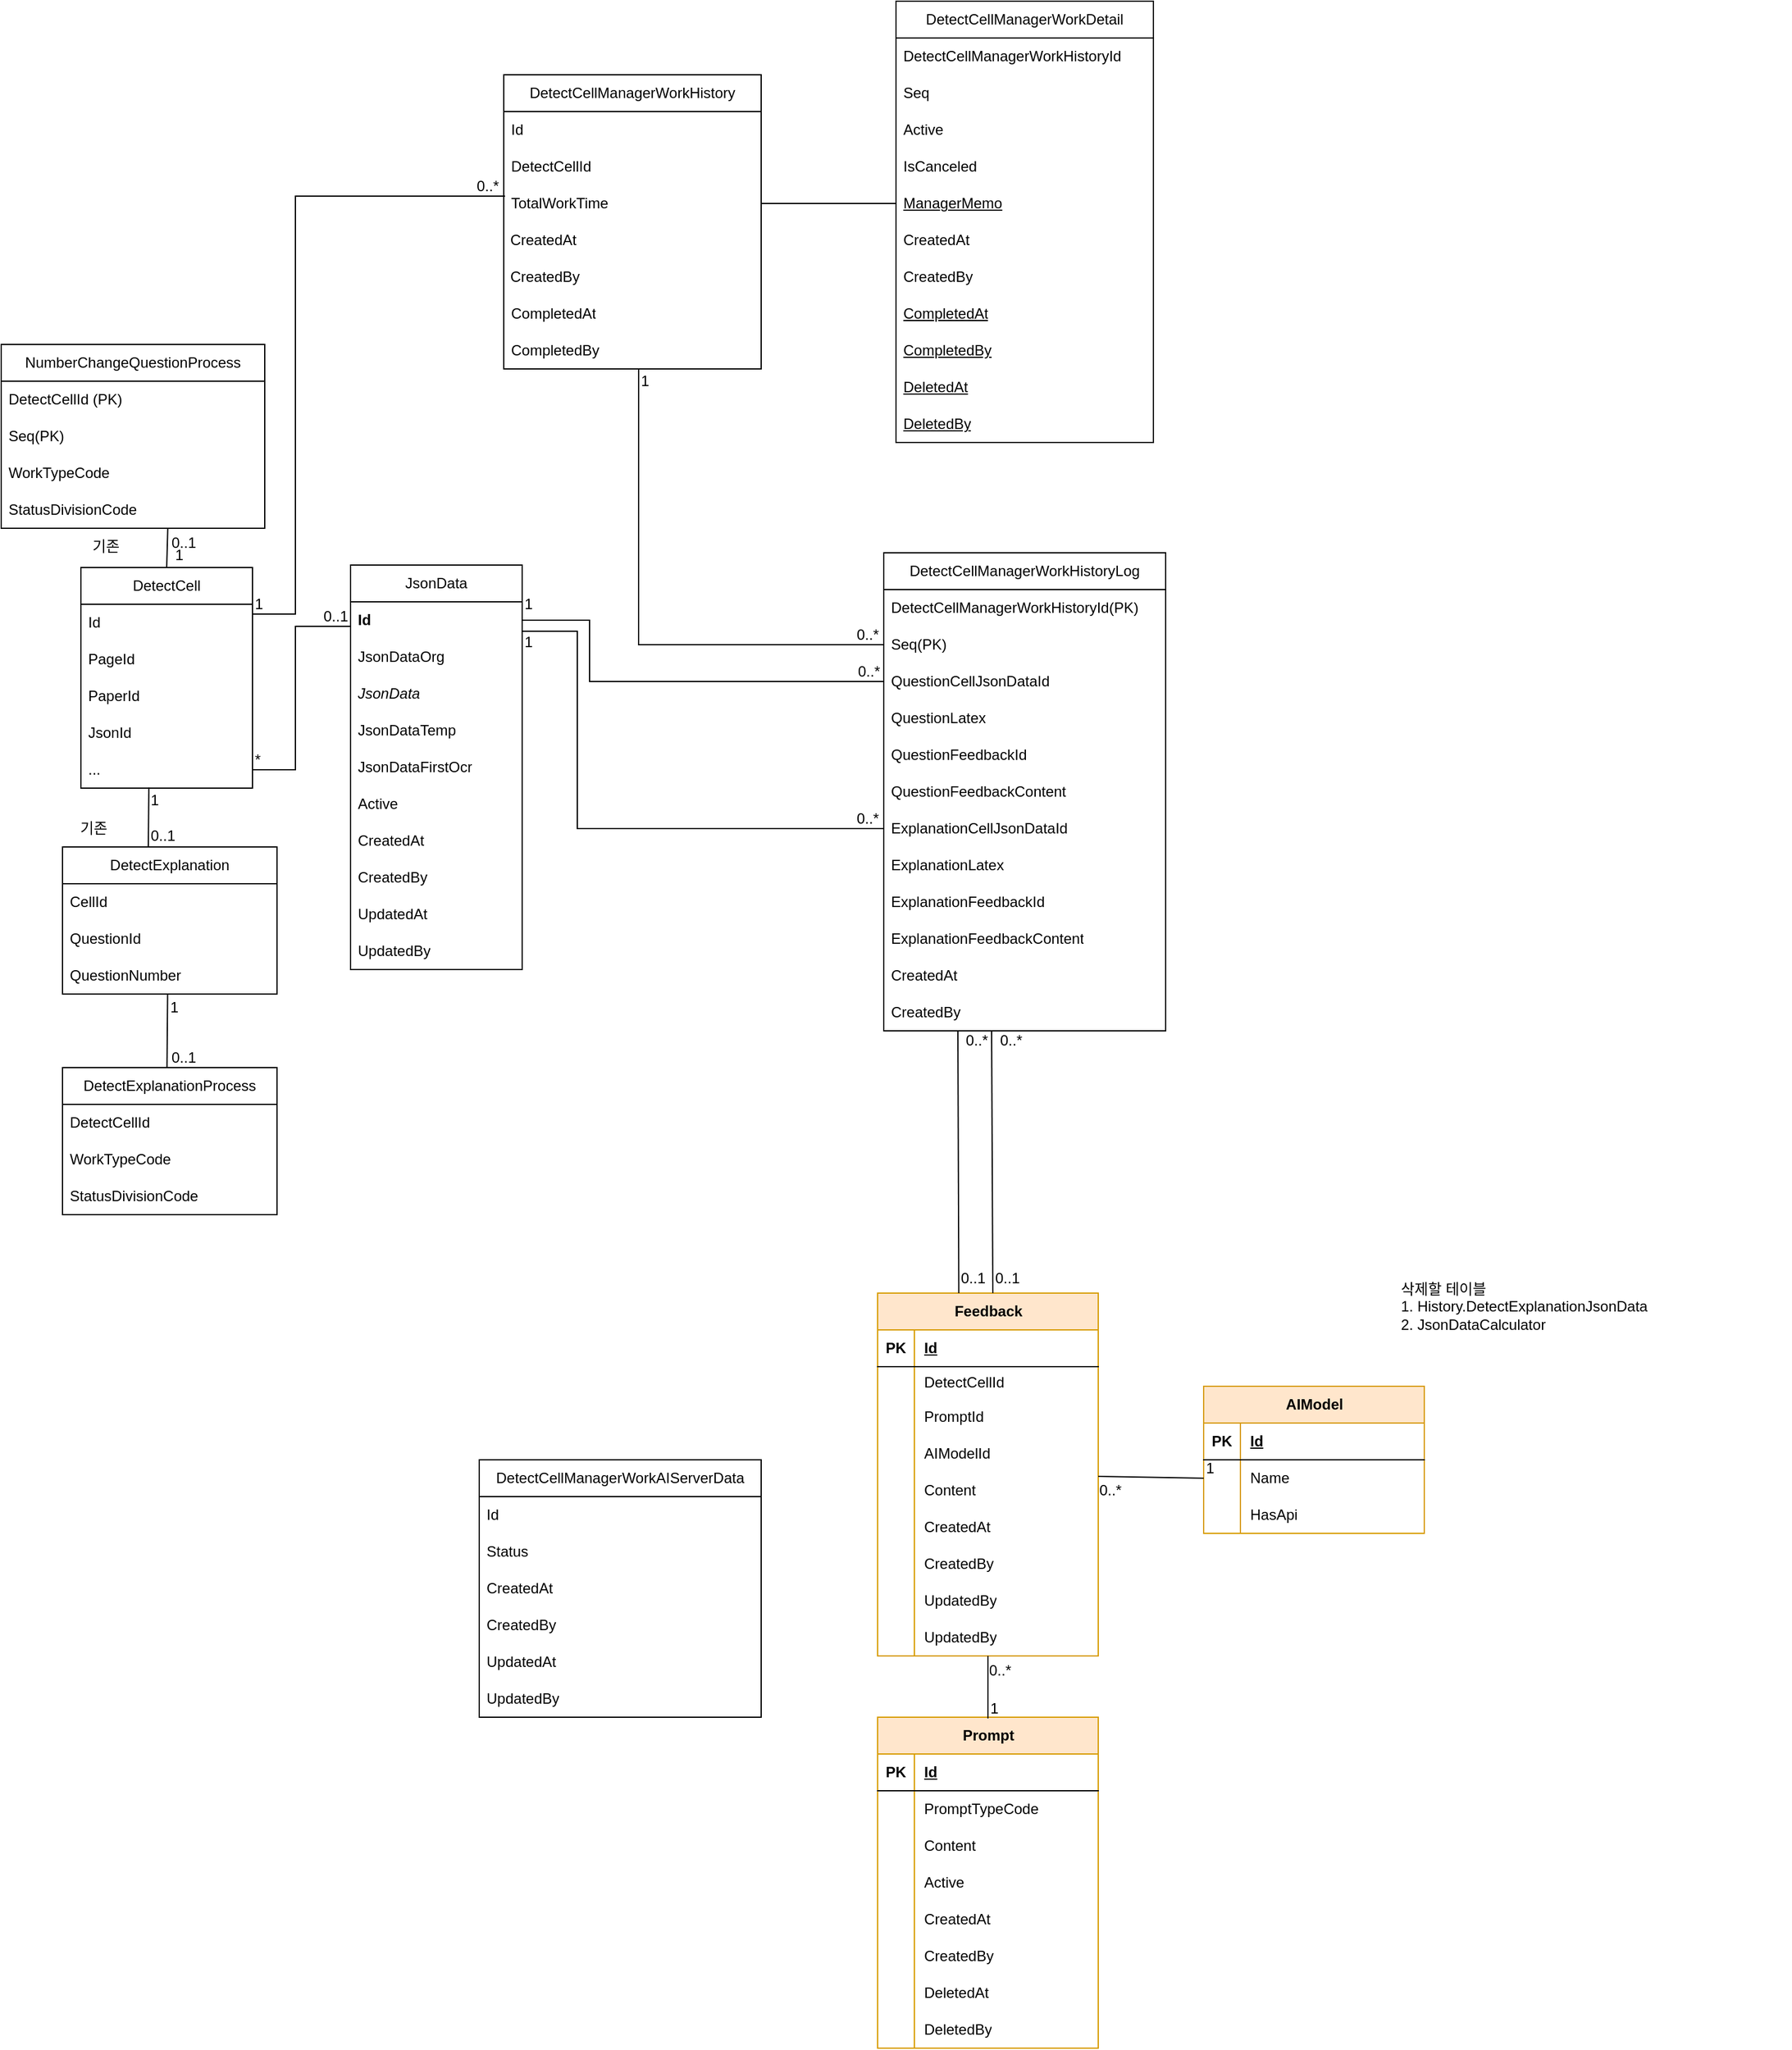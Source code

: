 <mxfile version="26.0.16">
  <diagram id="C5RBs43oDa-KdzZeNtuy" name="Page-1">
    <mxGraphModel dx="1674" dy="738" grid="1" gridSize="10" guides="1" tooltips="1" connect="1" arrows="1" fold="1" page="1" pageScale="1" pageWidth="827" pageHeight="1169" math="0" shadow="0">
      <root>
        <mxCell id="WIyWlLk6GJQsqaUBKTNV-0" />
        <mxCell id="WIyWlLk6GJQsqaUBKTNV-1" parent="WIyWlLk6GJQsqaUBKTNV-0" />
        <mxCell id="RVwB3K6hN_vWvZm14Bsj-75" value="JsonData" style="swimlane;fontStyle=0;childLayout=stackLayout;horizontal=1;startSize=30;horizontalStack=0;resizeParent=1;resizeParentMax=0;resizeLast=0;collapsible=1;marginBottom=0;whiteSpace=wrap;html=1;" parent="WIyWlLk6GJQsqaUBKTNV-1" vertex="1">
          <mxGeometry x="365" y="890" width="140" height="330" as="geometry" />
        </mxCell>
        <mxCell id="RVwB3K6hN_vWvZm14Bsj-76" value="&lt;b&gt;Id&lt;/b&gt;" style="text;strokeColor=none;fillColor=none;align=left;verticalAlign=middle;spacingLeft=4;spacingRight=4;overflow=hidden;points=[[0,0.5],[1,0.5]];portConstraint=eastwest;rotatable=0;whiteSpace=wrap;html=1;" parent="RVwB3K6hN_vWvZm14Bsj-75" vertex="1">
          <mxGeometry y="30" width="140" height="30" as="geometry" />
        </mxCell>
        <mxCell id="RVwB3K6hN_vWvZm14Bsj-77" value="JsonDataOrg" style="text;strokeColor=none;fillColor=none;align=left;verticalAlign=middle;spacingLeft=4;spacingRight=4;overflow=hidden;points=[[0,0.5],[1,0.5]];portConstraint=eastwest;rotatable=0;whiteSpace=wrap;html=1;" parent="RVwB3K6hN_vWvZm14Bsj-75" vertex="1">
          <mxGeometry y="60" width="140" height="30" as="geometry" />
        </mxCell>
        <mxCell id="RVwB3K6hN_vWvZm14Bsj-78" value="&lt;i style=&quot;&quot;&gt;JsonData&lt;/i&gt;" style="text;strokeColor=none;fillColor=none;align=left;verticalAlign=middle;spacingLeft=4;spacingRight=4;overflow=hidden;points=[[0,0.5],[1,0.5]];portConstraint=eastwest;rotatable=0;whiteSpace=wrap;html=1;" parent="RVwB3K6hN_vWvZm14Bsj-75" vertex="1">
          <mxGeometry y="90" width="140" height="30" as="geometry" />
        </mxCell>
        <mxCell id="RVwB3K6hN_vWvZm14Bsj-86" value="JsonDataTemp" style="text;strokeColor=none;fillColor=none;align=left;verticalAlign=middle;spacingLeft=4;spacingRight=4;overflow=hidden;points=[[0,0.5],[1,0.5]];portConstraint=eastwest;rotatable=0;whiteSpace=wrap;html=1;" parent="RVwB3K6hN_vWvZm14Bsj-75" vertex="1">
          <mxGeometry y="120" width="140" height="30" as="geometry" />
        </mxCell>
        <mxCell id="RVwB3K6hN_vWvZm14Bsj-87" value="JsonDataFirstOcr" style="text;strokeColor=none;fillColor=none;align=left;verticalAlign=middle;spacingLeft=4;spacingRight=4;overflow=hidden;points=[[0,0.5],[1,0.5]];portConstraint=eastwest;rotatable=0;whiteSpace=wrap;html=1;" parent="RVwB3K6hN_vWvZm14Bsj-75" vertex="1">
          <mxGeometry y="150" width="140" height="30" as="geometry" />
        </mxCell>
        <mxCell id="S1yQZVmZXHkKQtSASBkO-23" value="Active" style="text;strokeColor=none;fillColor=none;align=left;verticalAlign=middle;spacingLeft=4;spacingRight=4;overflow=hidden;points=[[0,0.5],[1,0.5]];portConstraint=eastwest;rotatable=0;whiteSpace=wrap;html=1;" parent="RVwB3K6hN_vWvZm14Bsj-75" vertex="1">
          <mxGeometry y="180" width="140" height="30" as="geometry" />
        </mxCell>
        <mxCell id="RVwB3K6hN_vWvZm14Bsj-106" value="CreatedAt" style="text;strokeColor=none;fillColor=none;align=left;verticalAlign=middle;spacingLeft=4;spacingRight=4;overflow=hidden;points=[[0,0.5],[1,0.5]];portConstraint=eastwest;rotatable=0;whiteSpace=wrap;html=1;" parent="RVwB3K6hN_vWvZm14Bsj-75" vertex="1">
          <mxGeometry y="210" width="140" height="30" as="geometry" />
        </mxCell>
        <mxCell id="RVwB3K6hN_vWvZm14Bsj-107" value="CreatedBy" style="text;strokeColor=none;fillColor=none;align=left;verticalAlign=middle;spacingLeft=4;spacingRight=4;overflow=hidden;points=[[0,0.5],[1,0.5]];portConstraint=eastwest;rotatable=0;whiteSpace=wrap;html=1;" parent="RVwB3K6hN_vWvZm14Bsj-75" vertex="1">
          <mxGeometry y="240" width="140" height="30" as="geometry" />
        </mxCell>
        <mxCell id="RVwB3K6hN_vWvZm14Bsj-108" value="UpdatedAt" style="text;strokeColor=none;fillColor=none;align=left;verticalAlign=middle;spacingLeft=4;spacingRight=4;overflow=hidden;points=[[0,0.5],[1,0.5]];portConstraint=eastwest;rotatable=0;whiteSpace=wrap;html=1;" parent="RVwB3K6hN_vWvZm14Bsj-75" vertex="1">
          <mxGeometry y="270" width="140" height="30" as="geometry" />
        </mxCell>
        <mxCell id="RVwB3K6hN_vWvZm14Bsj-109" value="UpdatedBy" style="text;strokeColor=none;fillColor=none;align=left;verticalAlign=middle;spacingLeft=4;spacingRight=4;overflow=hidden;points=[[0,0.5],[1,0.5]];portConstraint=eastwest;rotatable=0;whiteSpace=wrap;html=1;" parent="RVwB3K6hN_vWvZm14Bsj-75" vertex="1">
          <mxGeometry y="300" width="140" height="30" as="geometry" />
        </mxCell>
        <mxCell id="RVwB3K6hN_vWvZm14Bsj-80" value="DetectCell" style="swimlane;fontStyle=0;childLayout=stackLayout;horizontal=1;startSize=30;horizontalStack=0;resizeParent=1;resizeParentMax=0;resizeLast=0;collapsible=1;marginBottom=0;whiteSpace=wrap;html=1;" parent="WIyWlLk6GJQsqaUBKTNV-1" vertex="1">
          <mxGeometry x="145" y="892" width="140" height="180" as="geometry" />
        </mxCell>
        <mxCell id="RVwB3K6hN_vWvZm14Bsj-81" value="Id" style="text;strokeColor=none;fillColor=none;align=left;verticalAlign=middle;spacingLeft=4;spacingRight=4;overflow=hidden;points=[[0,0.5],[1,0.5]];portConstraint=eastwest;rotatable=0;whiteSpace=wrap;html=1;" parent="RVwB3K6hN_vWvZm14Bsj-80" vertex="1">
          <mxGeometry y="30" width="140" height="30" as="geometry" />
        </mxCell>
        <mxCell id="RVwB3K6hN_vWvZm14Bsj-82" value="PageId" style="text;strokeColor=none;fillColor=none;align=left;verticalAlign=middle;spacingLeft=4;spacingRight=4;overflow=hidden;points=[[0,0.5],[1,0.5]];portConstraint=eastwest;rotatable=0;whiteSpace=wrap;html=1;" parent="RVwB3K6hN_vWvZm14Bsj-80" vertex="1">
          <mxGeometry y="60" width="140" height="30" as="geometry" />
        </mxCell>
        <mxCell id="RVwB3K6hN_vWvZm14Bsj-83" value="PaperId" style="text;strokeColor=none;fillColor=none;align=left;verticalAlign=middle;spacingLeft=4;spacingRight=4;overflow=hidden;points=[[0,0.5],[1,0.5]];portConstraint=eastwest;rotatable=0;whiteSpace=wrap;html=1;" parent="RVwB3K6hN_vWvZm14Bsj-80" vertex="1">
          <mxGeometry y="90" width="140" height="30" as="geometry" />
        </mxCell>
        <mxCell id="RVwB3K6hN_vWvZm14Bsj-124" value="JsonId" style="text;strokeColor=none;fillColor=none;align=left;verticalAlign=middle;spacingLeft=4;spacingRight=4;overflow=hidden;points=[[0,0.5],[1,0.5]];portConstraint=eastwest;rotatable=0;whiteSpace=wrap;html=1;" parent="RVwB3K6hN_vWvZm14Bsj-80" vertex="1">
          <mxGeometry y="120" width="140" height="30" as="geometry" />
        </mxCell>
        <mxCell id="RVwB3K6hN_vWvZm14Bsj-84" value="..." style="text;strokeColor=none;fillColor=none;align=left;verticalAlign=middle;spacingLeft=4;spacingRight=4;overflow=hidden;points=[[0,0.5],[1,0.5]];portConstraint=eastwest;rotatable=0;whiteSpace=wrap;html=1;" parent="RVwB3K6hN_vWvZm14Bsj-80" vertex="1">
          <mxGeometry y="150" width="140" height="30" as="geometry" />
        </mxCell>
        <mxCell id="RVwB3K6hN_vWvZm14Bsj-93" value="DetectCellManagerWorkHistoryLog" style="swimlane;fontStyle=0;childLayout=stackLayout;horizontal=1;startSize=30;horizontalStack=0;resizeParent=1;resizeParentMax=0;resizeLast=0;collapsible=1;marginBottom=0;whiteSpace=wrap;html=1;" parent="WIyWlLk6GJQsqaUBKTNV-1" vertex="1">
          <mxGeometry x="800" y="880" width="230" height="390" as="geometry" />
        </mxCell>
        <mxCell id="RVwB3K6hN_vWvZm14Bsj-94" value="&lt;span style=&quot;text-align: center;&quot;&gt;DetectCellManagerWorkHistoryId(PK)&lt;/span&gt;" style="text;strokeColor=none;fillColor=none;align=left;verticalAlign=middle;spacingLeft=4;spacingRight=4;overflow=hidden;points=[[0,0.5],[1,0.5]];portConstraint=eastwest;rotatable=0;whiteSpace=wrap;html=1;" parent="RVwB3K6hN_vWvZm14Bsj-93" vertex="1">
          <mxGeometry y="30" width="230" height="30" as="geometry" />
        </mxCell>
        <mxCell id="RVwB3K6hN_vWvZm14Bsj-95" value="Seq&lt;span style=&quot;text-align: center;&quot;&gt;(PK)&lt;/span&gt;" style="text;strokeColor=none;fillColor=none;align=left;verticalAlign=middle;spacingLeft=4;spacingRight=4;overflow=hidden;points=[[0,0.5],[1,0.5]];portConstraint=eastwest;rotatable=0;whiteSpace=wrap;html=1;" parent="RVwB3K6hN_vWvZm14Bsj-93" vertex="1">
          <mxGeometry y="60" width="230" height="30" as="geometry" />
        </mxCell>
        <mxCell id="RVwB3K6hN_vWvZm14Bsj-96" value="QuestionCellJsonDataId" style="text;strokeColor=none;fillColor=none;align=left;verticalAlign=middle;spacingLeft=4;spacingRight=4;overflow=hidden;points=[[0,0.5],[1,0.5]];portConstraint=eastwest;rotatable=0;whiteSpace=wrap;html=1;" parent="RVwB3K6hN_vWvZm14Bsj-93" vertex="1">
          <mxGeometry y="90" width="230" height="30" as="geometry" />
        </mxCell>
        <mxCell id="RVwB3K6hN_vWvZm14Bsj-98" value="QuestionLatex" style="text;strokeColor=none;fillColor=none;align=left;verticalAlign=middle;spacingLeft=4;spacingRight=4;overflow=hidden;points=[[0,0.5],[1,0.5]];portConstraint=eastwest;rotatable=0;whiteSpace=wrap;html=1;" parent="RVwB3K6hN_vWvZm14Bsj-93" vertex="1">
          <mxGeometry y="120" width="230" height="30" as="geometry" />
        </mxCell>
        <mxCell id="RVwB3K6hN_vWvZm14Bsj-99" value="QuestionFeedbackId" style="text;strokeColor=none;fillColor=none;align=left;verticalAlign=middle;spacingLeft=4;spacingRight=4;overflow=hidden;points=[[0,0.5],[1,0.5]];portConstraint=eastwest;rotatable=0;whiteSpace=wrap;html=1;" parent="RVwB3K6hN_vWvZm14Bsj-93" vertex="1">
          <mxGeometry y="150" width="230" height="30" as="geometry" />
        </mxCell>
        <mxCell id="RVwB3K6hN_vWvZm14Bsj-123" value="QuestionFeedbackContent" style="text;strokeColor=none;fillColor=none;align=left;verticalAlign=middle;spacingLeft=4;spacingRight=4;overflow=hidden;points=[[0,0.5],[1,0.5]];portConstraint=eastwest;rotatable=0;whiteSpace=wrap;html=1;" parent="RVwB3K6hN_vWvZm14Bsj-93" vertex="1">
          <mxGeometry y="180" width="230" height="30" as="geometry" />
        </mxCell>
        <mxCell id="ZvhzIcXURMFc8R926jFE-2" value="ExplanationCellJsonDataId" style="text;strokeColor=none;fillColor=none;align=left;verticalAlign=middle;spacingLeft=4;spacingRight=4;overflow=hidden;points=[[0,0.5],[1,0.5]];portConstraint=eastwest;rotatable=0;whiteSpace=wrap;html=1;" parent="RVwB3K6hN_vWvZm14Bsj-93" vertex="1">
          <mxGeometry y="210" width="230" height="30" as="geometry" />
        </mxCell>
        <mxCell id="RVwB3K6hN_vWvZm14Bsj-101" value="ExplanationLatex" style="text;strokeColor=none;fillColor=none;align=left;verticalAlign=middle;spacingLeft=4;spacingRight=4;overflow=hidden;points=[[0,0.5],[1,0.5]];portConstraint=eastwest;rotatable=0;whiteSpace=wrap;html=1;" parent="RVwB3K6hN_vWvZm14Bsj-93" vertex="1">
          <mxGeometry y="240" width="230" height="30" as="geometry" />
        </mxCell>
        <mxCell id="RVwB3K6hN_vWvZm14Bsj-102" value="ExplanationFeedbackId" style="text;strokeColor=none;fillColor=none;align=left;verticalAlign=middle;spacingLeft=4;spacingRight=4;overflow=hidden;points=[[0,0.5],[1,0.5]];portConstraint=eastwest;rotatable=0;whiteSpace=wrap;html=1;" parent="RVwB3K6hN_vWvZm14Bsj-93" vertex="1">
          <mxGeometry y="270" width="230" height="30" as="geometry" />
        </mxCell>
        <mxCell id="DWPxnlm3FlXKutqttewt-54" value="ExplanationFeedbackContent" style="text;strokeColor=none;fillColor=none;align=left;verticalAlign=middle;spacingLeft=4;spacingRight=4;overflow=hidden;points=[[0,0.5],[1,0.5]];portConstraint=eastwest;rotatable=0;whiteSpace=wrap;html=1;" parent="RVwB3K6hN_vWvZm14Bsj-93" vertex="1">
          <mxGeometry y="300" width="230" height="30" as="geometry" />
        </mxCell>
        <mxCell id="ZvhzIcXURMFc8R926jFE-0" value="CreatedAt" style="text;strokeColor=none;fillColor=none;align=left;verticalAlign=middle;spacingLeft=4;spacingRight=4;overflow=hidden;points=[[0,0.5],[1,0.5]];portConstraint=eastwest;rotatable=0;whiteSpace=wrap;html=1;" parent="RVwB3K6hN_vWvZm14Bsj-93" vertex="1">
          <mxGeometry y="330" width="230" height="30" as="geometry" />
        </mxCell>
        <mxCell id="ZvhzIcXURMFc8R926jFE-1" value="CreatedBy" style="text;strokeColor=none;fillColor=none;align=left;verticalAlign=middle;spacingLeft=4;spacingRight=4;overflow=hidden;points=[[0,0.5],[1,0.5]];portConstraint=eastwest;rotatable=0;whiteSpace=wrap;html=1;" parent="RVwB3K6hN_vWvZm14Bsj-93" vertex="1">
          <mxGeometry y="360" width="230" height="30" as="geometry" />
        </mxCell>
        <mxCell id="RVwB3K6hN_vWvZm14Bsj-113" value="기존" style="text;html=1;align=center;verticalAlign=middle;resizable=0;points=[];autosize=1;strokeColor=none;fillColor=none;" parent="WIyWlLk6GJQsqaUBKTNV-1" vertex="1">
          <mxGeometry x="140" y="860" width="50" height="30" as="geometry" />
        </mxCell>
        <mxCell id="DWPxnlm3FlXKutqttewt-0" value="DetectExplanationProcess" style="swimlane;fontStyle=0;childLayout=stackLayout;horizontal=1;startSize=30;horizontalStack=0;resizeParent=1;resizeParentMax=0;resizeLast=0;collapsible=1;marginBottom=0;whiteSpace=wrap;html=1;" parent="WIyWlLk6GJQsqaUBKTNV-1" vertex="1">
          <mxGeometry x="130" y="1300" width="175" height="120" as="geometry" />
        </mxCell>
        <mxCell id="DWPxnlm3FlXKutqttewt-1" value="DetectCellId" style="text;strokeColor=none;fillColor=none;align=left;verticalAlign=middle;spacingLeft=4;spacingRight=4;overflow=hidden;points=[[0,0.5],[1,0.5]];portConstraint=eastwest;rotatable=0;whiteSpace=wrap;html=1;" parent="DWPxnlm3FlXKutqttewt-0" vertex="1">
          <mxGeometry y="30" width="175" height="30" as="geometry" />
        </mxCell>
        <mxCell id="DWPxnlm3FlXKutqttewt-2" value="WorkTypeCode" style="text;strokeColor=none;fillColor=none;align=left;verticalAlign=middle;spacingLeft=4;spacingRight=4;overflow=hidden;points=[[0,0.5],[1,0.5]];portConstraint=eastwest;rotatable=0;whiteSpace=wrap;html=1;" parent="DWPxnlm3FlXKutqttewt-0" vertex="1">
          <mxGeometry y="60" width="175" height="30" as="geometry" />
        </mxCell>
        <mxCell id="DWPxnlm3FlXKutqttewt-3" value="StatusDivisionCode" style="text;strokeColor=none;fillColor=none;align=left;verticalAlign=middle;spacingLeft=4;spacingRight=4;overflow=hidden;points=[[0,0.5],[1,0.5]];portConstraint=eastwest;rotatable=0;whiteSpace=wrap;html=1;" parent="DWPxnlm3FlXKutqttewt-0" vertex="1">
          <mxGeometry y="90" width="175" height="30" as="geometry" />
        </mxCell>
        <mxCell id="DWPxnlm3FlXKutqttewt-5" value="DetectExplanation" style="swimlane;fontStyle=0;childLayout=stackLayout;horizontal=1;startSize=30;horizontalStack=0;resizeParent=1;resizeParentMax=0;resizeLast=0;collapsible=1;marginBottom=0;whiteSpace=wrap;html=1;" parent="WIyWlLk6GJQsqaUBKTNV-1" vertex="1">
          <mxGeometry x="130" y="1120" width="175" height="120" as="geometry" />
        </mxCell>
        <mxCell id="DWPxnlm3FlXKutqttewt-6" value="CellId" style="text;strokeColor=none;fillColor=none;align=left;verticalAlign=middle;spacingLeft=4;spacingRight=4;overflow=hidden;points=[[0,0.5],[1,0.5]];portConstraint=eastwest;rotatable=0;whiteSpace=wrap;html=1;" parent="DWPxnlm3FlXKutqttewt-5" vertex="1">
          <mxGeometry y="30" width="175" height="30" as="geometry" />
        </mxCell>
        <mxCell id="DWPxnlm3FlXKutqttewt-7" value="QuestionId" style="text;strokeColor=none;fillColor=none;align=left;verticalAlign=middle;spacingLeft=4;spacingRight=4;overflow=hidden;points=[[0,0.5],[1,0.5]];portConstraint=eastwest;rotatable=0;whiteSpace=wrap;html=1;" parent="DWPxnlm3FlXKutqttewt-5" vertex="1">
          <mxGeometry y="60" width="175" height="30" as="geometry" />
        </mxCell>
        <mxCell id="DWPxnlm3FlXKutqttewt-8" value="QuestionNumber" style="text;strokeColor=none;fillColor=none;align=left;verticalAlign=middle;spacingLeft=4;spacingRight=4;overflow=hidden;points=[[0,0.5],[1,0.5]];portConstraint=eastwest;rotatable=0;whiteSpace=wrap;html=1;" parent="DWPxnlm3FlXKutqttewt-5" vertex="1">
          <mxGeometry y="90" width="175" height="30" as="geometry" />
        </mxCell>
        <mxCell id="DWPxnlm3FlXKutqttewt-10" value="기존" style="text;html=1;align=center;verticalAlign=middle;resizable=0;points=[];autosize=1;strokeColor=none;fillColor=none;" parent="WIyWlLk6GJQsqaUBKTNV-1" vertex="1">
          <mxGeometry x="130" y="1090" width="50" height="30" as="geometry" />
        </mxCell>
        <mxCell id="DWPxnlm3FlXKutqttewt-12" value="" style="endArrow=none;html=1;rounded=0;exitX=0.396;exitY=0.98;exitDx=0;exitDy=0;exitPerimeter=0;" parent="WIyWlLk6GJQsqaUBKTNV-1" source="RVwB3K6hN_vWvZm14Bsj-84" edge="1">
          <mxGeometry relative="1" as="geometry">
            <mxPoint x="205" y="1042" as="sourcePoint" />
            <mxPoint x="200" y="1120" as="targetPoint" />
          </mxGeometry>
        </mxCell>
        <mxCell id="DWPxnlm3FlXKutqttewt-13" value="1" style="resizable=0;html=1;whiteSpace=wrap;align=left;verticalAlign=bottom;" parent="DWPxnlm3FlXKutqttewt-12" connectable="0" vertex="1">
          <mxGeometry x="-1" relative="1" as="geometry">
            <mxPoint y="19" as="offset" />
          </mxGeometry>
        </mxCell>
        <mxCell id="DWPxnlm3FlXKutqttewt-14" value="0..1" style="resizable=0;html=1;whiteSpace=wrap;align=right;verticalAlign=bottom;" parent="DWPxnlm3FlXKutqttewt-12" connectable="0" vertex="1">
          <mxGeometry x="1" relative="1" as="geometry">
            <mxPoint x="23" as="offset" />
          </mxGeometry>
        </mxCell>
        <mxCell id="DWPxnlm3FlXKutqttewt-15" value="" style="endArrow=none;html=1;rounded=0;entryX=0.001;entryY=0.667;entryDx=0;entryDy=0;entryPerimeter=0;exitX=1;exitY=0.5;exitDx=0;exitDy=0;" parent="WIyWlLk6GJQsqaUBKTNV-1" source="RVwB3K6hN_vWvZm14Bsj-84" target="RVwB3K6hN_vWvZm14Bsj-76" edge="1">
          <mxGeometry relative="1" as="geometry">
            <mxPoint x="285" y="940" as="sourcePoint" />
            <mxPoint x="360" y="940" as="targetPoint" />
            <Array as="points">
              <mxPoint x="320" y="1057" />
              <mxPoint x="320" y="940" />
            </Array>
          </mxGeometry>
        </mxCell>
        <mxCell id="DWPxnlm3FlXKutqttewt-16" value="*" style="resizable=0;html=1;whiteSpace=wrap;align=left;verticalAlign=bottom;" parent="DWPxnlm3FlXKutqttewt-15" connectable="0" vertex="1">
          <mxGeometry x="-1" relative="1" as="geometry" />
        </mxCell>
        <mxCell id="DWPxnlm3FlXKutqttewt-17" value="0..1" style="resizable=0;html=1;whiteSpace=wrap;align=right;verticalAlign=bottom;" parent="DWPxnlm3FlXKutqttewt-15" connectable="0" vertex="1">
          <mxGeometry x="1" relative="1" as="geometry" />
        </mxCell>
        <mxCell id="DWPxnlm3FlXKutqttewt-22" value="" style="endArrow=none;html=1;rounded=0;exitX=0.49;exitY=0.996;exitDx=0;exitDy=0;exitPerimeter=0;entryX=0.487;entryY=0.004;entryDx=0;entryDy=0;entryPerimeter=0;" parent="WIyWlLk6GJQsqaUBKTNV-1" source="DWPxnlm3FlXKutqttewt-8" target="DWPxnlm3FlXKutqttewt-0" edge="1">
          <mxGeometry relative="1" as="geometry">
            <mxPoint x="160" y="1269.76" as="sourcePoint" />
            <mxPoint x="260" y="1270" as="targetPoint" />
          </mxGeometry>
        </mxCell>
        <mxCell id="DWPxnlm3FlXKutqttewt-23" value="1" style="resizable=0;html=1;whiteSpace=wrap;align=left;verticalAlign=bottom;" parent="DWPxnlm3FlXKutqttewt-22" connectable="0" vertex="1">
          <mxGeometry x="-1" relative="1" as="geometry">
            <mxPoint y="20" as="offset" />
          </mxGeometry>
        </mxCell>
        <mxCell id="DWPxnlm3FlXKutqttewt-24" value="0..1" style="resizable=0;html=1;whiteSpace=wrap;align=right;verticalAlign=bottom;" parent="DWPxnlm3FlXKutqttewt-22" connectable="0" vertex="1">
          <mxGeometry x="1" relative="1" as="geometry">
            <mxPoint x="25" as="offset" />
          </mxGeometry>
        </mxCell>
        <mxCell id="DWPxnlm3FlXKutqttewt-25" value="DetectCellManagerWorkHistory" style="swimlane;fontStyle=0;childLayout=stackLayout;horizontal=1;startSize=30;horizontalStack=0;resizeParent=1;resizeParentMax=0;resizeLast=0;collapsible=1;marginBottom=0;whiteSpace=wrap;html=1;" parent="WIyWlLk6GJQsqaUBKTNV-1" vertex="1">
          <mxGeometry x="490" y="490" width="210" height="240" as="geometry" />
        </mxCell>
        <mxCell id="DWPxnlm3FlXKutqttewt-26" value="Id" style="text;strokeColor=none;fillColor=none;align=left;verticalAlign=middle;spacingLeft=4;spacingRight=4;overflow=hidden;points=[[0,0.5],[1,0.5]];portConstraint=eastwest;rotatable=0;whiteSpace=wrap;html=1;" parent="DWPxnlm3FlXKutqttewt-25" vertex="1">
          <mxGeometry y="30" width="210" height="30" as="geometry" />
        </mxCell>
        <mxCell id="DWPxnlm3FlXKutqttewt-27" value="DetectCellId" style="text;strokeColor=none;fillColor=none;align=left;verticalAlign=middle;spacingLeft=4;spacingRight=4;overflow=hidden;points=[[0,0.5],[1,0.5]];portConstraint=eastwest;rotatable=0;whiteSpace=wrap;html=1;" parent="DWPxnlm3FlXKutqttewt-25" vertex="1">
          <mxGeometry y="60" width="210" height="30" as="geometry" />
        </mxCell>
        <mxCell id="DWPxnlm3FlXKutqttewt-28" value="TotalWorkTime" style="text;strokeColor=none;fillColor=none;align=left;verticalAlign=middle;spacingLeft=4;spacingRight=4;overflow=hidden;points=[[0,0.5],[1,0.5]];portConstraint=eastwest;rotatable=0;whiteSpace=wrap;html=1;" parent="DWPxnlm3FlXKutqttewt-25" vertex="1">
          <mxGeometry y="90" width="210" height="30" as="geometry" />
        </mxCell>
        <mxCell id="wJeJc8Z-gBARRthY4j4E-150" value="&lt;span style=&quot;text-wrap-mode: wrap;&quot;&gt;&amp;nbsp;CreatedAt&lt;/span&gt;" style="text;html=1;align=left;verticalAlign=middle;resizable=0;points=[];autosize=1;strokeColor=none;fillColor=none;" parent="DWPxnlm3FlXKutqttewt-25" vertex="1">
          <mxGeometry y="120" width="210" height="30" as="geometry" />
        </mxCell>
        <mxCell id="RVwB3K6hN_vWvZm14Bsj-111" value="&lt;span style=&quot;text-wrap-mode: wrap;&quot;&gt;&amp;nbsp;CreatedBy&lt;/span&gt;" style="text;html=1;align=left;verticalAlign=middle;resizable=0;points=[];autosize=1;strokeColor=none;fillColor=none;" parent="DWPxnlm3FlXKutqttewt-25" vertex="1">
          <mxGeometry y="150" width="210" height="30" as="geometry" />
        </mxCell>
        <mxCell id="wJeJc8Z-gBARRthY4j4E-151" value="CompletedAt" style="text;strokeColor=none;fillColor=none;align=left;verticalAlign=middle;spacingLeft=4;spacingRight=4;overflow=hidden;points=[[0,0.5],[1,0.5]];portConstraint=eastwest;rotatable=0;whiteSpace=wrap;html=1;" parent="DWPxnlm3FlXKutqttewt-25" vertex="1">
          <mxGeometry y="180" width="210" height="30" as="geometry" />
        </mxCell>
        <mxCell id="DWPxnlm3FlXKutqttewt-29" value="CompletedBy" style="text;strokeColor=none;fillColor=none;align=left;verticalAlign=middle;spacingLeft=4;spacingRight=4;overflow=hidden;points=[[0,0.5],[1,0.5]];portConstraint=eastwest;rotatable=0;whiteSpace=wrap;html=1;" parent="DWPxnlm3FlXKutqttewt-25" vertex="1">
          <mxGeometry y="210" width="210" height="30" as="geometry" />
        </mxCell>
        <mxCell id="DWPxnlm3FlXKutqttewt-31" value="" style="endArrow=none;html=1;rounded=0;entryX=0.005;entryY=0.3;entryDx=0;entryDy=0;entryPerimeter=0;" parent="WIyWlLk6GJQsqaUBKTNV-1" target="DWPxnlm3FlXKutqttewt-28" edge="1">
          <mxGeometry relative="1" as="geometry">
            <mxPoint x="285" y="930" as="sourcePoint" />
            <mxPoint x="490" y="769.71" as="targetPoint" />
            <Array as="points">
              <mxPoint x="320" y="930" />
              <mxPoint x="320" y="770" />
              <mxPoint x="320" y="589" />
            </Array>
          </mxGeometry>
        </mxCell>
        <mxCell id="DWPxnlm3FlXKutqttewt-32" value="1" style="resizable=0;html=1;whiteSpace=wrap;align=left;verticalAlign=bottom;" parent="DWPxnlm3FlXKutqttewt-31" connectable="0" vertex="1">
          <mxGeometry x="-1" relative="1" as="geometry" />
        </mxCell>
        <mxCell id="DWPxnlm3FlXKutqttewt-33" value="0..*" style="resizable=0;html=1;whiteSpace=wrap;align=right;verticalAlign=bottom;" parent="DWPxnlm3FlXKutqttewt-31" connectable="0" vertex="1">
          <mxGeometry x="1" relative="1" as="geometry">
            <mxPoint x="-4" as="offset" />
          </mxGeometry>
        </mxCell>
        <mxCell id="DWPxnlm3FlXKutqttewt-35" value="DetectCellManagerWorkDetail" style="swimlane;fontStyle=0;childLayout=stackLayout;horizontal=1;startSize=30;horizontalStack=0;resizeParent=1;resizeParentMax=0;resizeLast=0;collapsible=1;marginBottom=0;whiteSpace=wrap;html=1;" parent="WIyWlLk6GJQsqaUBKTNV-1" vertex="1">
          <mxGeometry x="810" y="430" width="210" height="360" as="geometry" />
        </mxCell>
        <mxCell id="DWPxnlm3FlXKutqttewt-36" value="&lt;span style=&quot;text-align: center;&quot;&gt;DetectCellManagerWorkHistoryId&lt;/span&gt;" style="text;strokeColor=none;fillColor=none;align=left;verticalAlign=middle;spacingLeft=4;spacingRight=4;overflow=hidden;points=[[0,0.5],[1,0.5]];portConstraint=eastwest;rotatable=0;whiteSpace=wrap;html=1;" parent="DWPxnlm3FlXKutqttewt-35" vertex="1">
          <mxGeometry y="30" width="210" height="30" as="geometry" />
        </mxCell>
        <mxCell id="DWPxnlm3FlXKutqttewt-37" value="Seq" style="text;strokeColor=none;fillColor=none;align=left;verticalAlign=middle;spacingLeft=4;spacingRight=4;overflow=hidden;points=[[0,0.5],[1,0.5]];portConstraint=eastwest;rotatable=0;whiteSpace=wrap;html=1;" parent="DWPxnlm3FlXKutqttewt-35" vertex="1">
          <mxGeometry y="60" width="210" height="30" as="geometry" />
        </mxCell>
        <mxCell id="DWPxnlm3FlXKutqttewt-38" value="Active" style="text;strokeColor=none;fillColor=none;align=left;verticalAlign=middle;spacingLeft=4;spacingRight=4;overflow=hidden;points=[[0,0.5],[1,0.5]];portConstraint=eastwest;rotatable=0;whiteSpace=wrap;html=1;" parent="DWPxnlm3FlXKutqttewt-35" vertex="1">
          <mxGeometry y="90" width="210" height="30" as="geometry" />
        </mxCell>
        <mxCell id="g9jMolsoaKndLsST2Tii-0" value="IsCanceled" style="text;strokeColor=none;fillColor=none;align=left;verticalAlign=middle;spacingLeft=4;spacingRight=4;overflow=hidden;points=[[0,0.5],[1,0.5]];portConstraint=eastwest;rotatable=0;whiteSpace=wrap;html=1;" parent="DWPxnlm3FlXKutqttewt-35" vertex="1">
          <mxGeometry y="120" width="210" height="30" as="geometry" />
        </mxCell>
        <mxCell id="Y_Gd1eIq5GhnidFV4aqc-1" value="&lt;u&gt;ManagerMemo&lt;/u&gt;" style="text;strokeColor=none;fillColor=none;align=left;verticalAlign=middle;spacingLeft=4;spacingRight=4;overflow=hidden;points=[[0,0.5],[1,0.5]];portConstraint=eastwest;rotatable=0;whiteSpace=wrap;html=1;" parent="DWPxnlm3FlXKutqttewt-35" vertex="1">
          <mxGeometry y="150" width="210" height="30" as="geometry" />
        </mxCell>
        <mxCell id="DWPxnlm3FlXKutqttewt-39" value="CreatedAt" style="text;strokeColor=none;fillColor=none;align=left;verticalAlign=middle;spacingLeft=4;spacingRight=4;overflow=hidden;points=[[0,0.5],[1,0.5]];portConstraint=eastwest;rotatable=0;whiteSpace=wrap;html=1;" parent="DWPxnlm3FlXKutqttewt-35" vertex="1">
          <mxGeometry y="180" width="210" height="30" as="geometry" />
        </mxCell>
        <mxCell id="DWPxnlm3FlXKutqttewt-51" value="CreatedBy" style="text;strokeColor=none;fillColor=none;align=left;verticalAlign=middle;spacingLeft=4;spacingRight=4;overflow=hidden;points=[[0,0.5],[1,0.5]];portConstraint=eastwest;rotatable=0;whiteSpace=wrap;html=1;" parent="DWPxnlm3FlXKutqttewt-35" vertex="1">
          <mxGeometry y="210" width="210" height="30" as="geometry" />
        </mxCell>
        <mxCell id="g9jMolsoaKndLsST2Tii-1" value="&lt;u&gt;CompletedAt&lt;/u&gt;" style="text;strokeColor=none;fillColor=none;align=left;verticalAlign=middle;spacingLeft=4;spacingRight=4;overflow=hidden;points=[[0,0.5],[1,0.5]];portConstraint=eastwest;rotatable=0;whiteSpace=wrap;html=1;" parent="DWPxnlm3FlXKutqttewt-35" vertex="1">
          <mxGeometry y="240" width="210" height="30" as="geometry" />
        </mxCell>
        <mxCell id="g9jMolsoaKndLsST2Tii-2" value="&lt;u&gt;CompletedBy&lt;/u&gt;" style="text;strokeColor=none;fillColor=none;align=left;verticalAlign=middle;spacingLeft=4;spacingRight=4;overflow=hidden;points=[[0,0.5],[1,0.5]];portConstraint=eastwest;rotatable=0;whiteSpace=wrap;html=1;" parent="DWPxnlm3FlXKutqttewt-35" vertex="1">
          <mxGeometry y="270" width="210" height="30" as="geometry" />
        </mxCell>
        <mxCell id="g9jMolsoaKndLsST2Tii-3" value="&lt;u&gt;DeletedAt&lt;/u&gt;" style="text;strokeColor=none;fillColor=none;align=left;verticalAlign=middle;spacingLeft=4;spacingRight=4;overflow=hidden;points=[[0,0.5],[1,0.5]];portConstraint=eastwest;rotatable=0;whiteSpace=wrap;html=1;" parent="DWPxnlm3FlXKutqttewt-35" vertex="1">
          <mxGeometry y="300" width="210" height="30" as="geometry" />
        </mxCell>
        <mxCell id="g9jMolsoaKndLsST2Tii-4" value="&lt;u&gt;DeletedBy&lt;/u&gt;" style="text;strokeColor=none;fillColor=none;align=left;verticalAlign=middle;spacingLeft=4;spacingRight=4;overflow=hidden;points=[[0,0.5],[1,0.5]];portConstraint=eastwest;rotatable=0;whiteSpace=wrap;html=1;" parent="DWPxnlm3FlXKutqttewt-35" vertex="1">
          <mxGeometry y="330" width="210" height="30" as="geometry" />
        </mxCell>
        <mxCell id="g9jMolsoaKndLsST2Tii-11" value="" style="endArrow=none;html=1;rounded=0;entryX=0;entryY=0.5;entryDx=0;entryDy=0;exitX=1;exitY=0.5;exitDx=0;exitDy=0;" parent="WIyWlLk6GJQsqaUBKTNV-1" source="DWPxnlm3FlXKutqttewt-28" edge="1">
          <mxGeometry width="50" height="50" relative="1" as="geometry">
            <mxPoint x="700" y="585" as="sourcePoint" />
            <mxPoint x="810" y="595" as="targetPoint" />
          </mxGeometry>
        </mxCell>
        <mxCell id="wJeJc8Z-gBARRthY4j4E-0" value="삭제할 테이블&lt;br&gt;1. History.&lt;span style=&quot;background-color: transparent; color: light-dark(rgb(0, 0, 0), rgb(255, 255, 255));&quot;&gt;DetectExplanationJsonData&lt;/span&gt;&lt;div&gt;2.&amp;nbsp;&lt;span style=&quot;background-color: transparent; color: light-dark(rgb(0, 0, 0), rgb(255, 255, 255));&quot;&gt;JsonDataCalculator&lt;/span&gt;&lt;span style=&quot;background-color: transparent; color: light-dark(rgb(0, 0, 0), rgb(255, 255, 255));&quot;&gt;&amp;nbsp;&lt;/span&gt;&lt;/div&gt;" style="text;html=1;align=left;verticalAlign=middle;whiteSpace=wrap;rounded=0;" parent="WIyWlLk6GJQsqaUBKTNV-1" vertex="1">
          <mxGeometry x="1220" y="1480" width="320" height="30" as="geometry" />
        </mxCell>
        <mxCell id="wJeJc8Z-gBARRthY4j4E-66" value="Feedback" style="shape=table;startSize=30;container=1;collapsible=1;childLayout=tableLayout;fixedRows=1;rowLines=0;fontStyle=1;align=center;resizeLast=1;html=1;fillColor=#ffe6cc;strokeColor=#d79b00;" parent="WIyWlLk6GJQsqaUBKTNV-1" vertex="1">
          <mxGeometry x="795" y="1484" width="180" height="296" as="geometry" />
        </mxCell>
        <mxCell id="wJeJc8Z-gBARRthY4j4E-67" value="" style="shape=tableRow;horizontal=0;startSize=0;swimlaneHead=0;swimlaneBody=0;fillColor=none;collapsible=0;dropTarget=0;points=[[0,0.5],[1,0.5]];portConstraint=eastwest;top=0;left=0;right=0;bottom=1;" parent="wJeJc8Z-gBARRthY4j4E-66" vertex="1">
          <mxGeometry y="30" width="180" height="30" as="geometry" />
        </mxCell>
        <mxCell id="wJeJc8Z-gBARRthY4j4E-68" value="PK" style="shape=partialRectangle;connectable=0;fillColor=none;top=0;left=0;bottom=0;right=0;fontStyle=1;overflow=hidden;whiteSpace=wrap;html=1;" parent="wJeJc8Z-gBARRthY4j4E-67" vertex="1">
          <mxGeometry width="30" height="30" as="geometry">
            <mxRectangle width="30" height="30" as="alternateBounds" />
          </mxGeometry>
        </mxCell>
        <mxCell id="wJeJc8Z-gBARRthY4j4E-69" value="Id" style="shape=partialRectangle;connectable=0;fillColor=none;top=0;left=0;bottom=0;right=0;align=left;spacingLeft=6;fontStyle=5;overflow=hidden;whiteSpace=wrap;html=1;" parent="wJeJc8Z-gBARRthY4j4E-67" vertex="1">
          <mxGeometry x="30" width="150" height="30" as="geometry">
            <mxRectangle width="150" height="30" as="alternateBounds" />
          </mxGeometry>
        </mxCell>
        <mxCell id="wJeJc8Z-gBARRthY4j4E-70" value="" style="shape=tableRow;horizontal=0;startSize=0;swimlaneHead=0;swimlaneBody=0;fillColor=none;collapsible=0;dropTarget=0;points=[[0,0.5],[1,0.5]];portConstraint=eastwest;top=0;left=0;right=0;bottom=0;" parent="wJeJc8Z-gBARRthY4j4E-66" vertex="1">
          <mxGeometry y="60" width="180" height="26" as="geometry" />
        </mxCell>
        <mxCell id="wJeJc8Z-gBARRthY4j4E-71" value="" style="shape=partialRectangle;connectable=0;fillColor=none;top=0;left=0;bottom=0;right=0;editable=1;overflow=hidden;whiteSpace=wrap;html=1;" parent="wJeJc8Z-gBARRthY4j4E-70" vertex="1">
          <mxGeometry width="30" height="26" as="geometry">
            <mxRectangle width="30" height="26" as="alternateBounds" />
          </mxGeometry>
        </mxCell>
        <mxCell id="wJeJc8Z-gBARRthY4j4E-72" value="DetectCellId" style="shape=partialRectangle;connectable=0;fillColor=none;top=0;left=0;bottom=0;right=0;align=left;spacingLeft=6;overflow=hidden;whiteSpace=wrap;html=1;" parent="wJeJc8Z-gBARRthY4j4E-70" vertex="1">
          <mxGeometry x="30" width="150" height="26" as="geometry">
            <mxRectangle width="150" height="26" as="alternateBounds" />
          </mxGeometry>
        </mxCell>
        <mxCell id="wJeJc8Z-gBARRthY4j4E-73" value="" style="shape=tableRow;horizontal=0;startSize=0;swimlaneHead=0;swimlaneBody=0;fillColor=none;collapsible=0;dropTarget=0;points=[[0,0.5],[1,0.5]];portConstraint=eastwest;top=0;left=0;right=0;bottom=0;" parent="wJeJc8Z-gBARRthY4j4E-66" vertex="1">
          <mxGeometry y="86" width="180" height="30" as="geometry" />
        </mxCell>
        <mxCell id="wJeJc8Z-gBARRthY4j4E-74" value="" style="shape=partialRectangle;connectable=0;fillColor=none;top=0;left=0;bottom=0;right=0;editable=1;overflow=hidden;whiteSpace=wrap;html=1;" parent="wJeJc8Z-gBARRthY4j4E-73" vertex="1">
          <mxGeometry width="30" height="30" as="geometry">
            <mxRectangle width="30" height="30" as="alternateBounds" />
          </mxGeometry>
        </mxCell>
        <mxCell id="wJeJc8Z-gBARRthY4j4E-75" value="PromptId" style="shape=partialRectangle;connectable=0;fillColor=none;top=0;left=0;bottom=0;right=0;align=left;spacingLeft=6;overflow=hidden;whiteSpace=wrap;html=1;" parent="wJeJc8Z-gBARRthY4j4E-73" vertex="1">
          <mxGeometry x="30" width="150" height="30" as="geometry">
            <mxRectangle width="150" height="30" as="alternateBounds" />
          </mxGeometry>
        </mxCell>
        <mxCell id="FxXcaDWJSZ0V3Uw2kLL7-0" value="" style="shape=tableRow;horizontal=0;startSize=0;swimlaneHead=0;swimlaneBody=0;fillColor=none;collapsible=0;dropTarget=0;points=[[0,0.5],[1,0.5]];portConstraint=eastwest;top=0;left=0;right=0;bottom=0;" parent="wJeJc8Z-gBARRthY4j4E-66" vertex="1">
          <mxGeometry y="116" width="180" height="30" as="geometry" />
        </mxCell>
        <mxCell id="FxXcaDWJSZ0V3Uw2kLL7-1" value="" style="shape=partialRectangle;connectable=0;fillColor=none;top=0;left=0;bottom=0;right=0;editable=1;overflow=hidden;whiteSpace=wrap;html=1;" parent="FxXcaDWJSZ0V3Uw2kLL7-0" vertex="1">
          <mxGeometry width="30" height="30" as="geometry">
            <mxRectangle width="30" height="30" as="alternateBounds" />
          </mxGeometry>
        </mxCell>
        <mxCell id="FxXcaDWJSZ0V3Uw2kLL7-2" value="AIModelId" style="shape=partialRectangle;connectable=0;fillColor=none;top=0;left=0;bottom=0;right=0;align=left;spacingLeft=6;overflow=hidden;whiteSpace=wrap;html=1;" parent="FxXcaDWJSZ0V3Uw2kLL7-0" vertex="1">
          <mxGeometry x="30" width="150" height="30" as="geometry">
            <mxRectangle width="150" height="30" as="alternateBounds" />
          </mxGeometry>
        </mxCell>
        <mxCell id="wJeJc8Z-gBARRthY4j4E-76" value="" style="shape=tableRow;horizontal=0;startSize=0;swimlaneHead=0;swimlaneBody=0;fillColor=none;collapsible=0;dropTarget=0;points=[[0,0.5],[1,0.5]];portConstraint=eastwest;top=0;left=0;right=0;bottom=0;" parent="wJeJc8Z-gBARRthY4j4E-66" vertex="1">
          <mxGeometry y="146" width="180" height="30" as="geometry" />
        </mxCell>
        <mxCell id="wJeJc8Z-gBARRthY4j4E-77" value="" style="shape=partialRectangle;connectable=0;fillColor=none;top=0;left=0;bottom=0;right=0;editable=1;overflow=hidden;whiteSpace=wrap;html=1;" parent="wJeJc8Z-gBARRthY4j4E-76" vertex="1">
          <mxGeometry width="30" height="30" as="geometry">
            <mxRectangle width="30" height="30" as="alternateBounds" />
          </mxGeometry>
        </mxCell>
        <mxCell id="wJeJc8Z-gBARRthY4j4E-78" value="Content" style="shape=partialRectangle;connectable=0;fillColor=none;top=0;left=0;bottom=0;right=0;align=left;spacingLeft=6;overflow=hidden;whiteSpace=wrap;html=1;" parent="wJeJc8Z-gBARRthY4j4E-76" vertex="1">
          <mxGeometry x="30" width="150" height="30" as="geometry">
            <mxRectangle width="150" height="30" as="alternateBounds" />
          </mxGeometry>
        </mxCell>
        <mxCell id="wJeJc8Z-gBARRthY4j4E-79" value="" style="shape=tableRow;horizontal=0;startSize=0;swimlaneHead=0;swimlaneBody=0;fillColor=none;collapsible=0;dropTarget=0;points=[[0,0.5],[1,0.5]];portConstraint=eastwest;top=0;left=0;right=0;bottom=0;" parent="wJeJc8Z-gBARRthY4j4E-66" vertex="1">
          <mxGeometry y="176" width="180" height="30" as="geometry" />
        </mxCell>
        <mxCell id="wJeJc8Z-gBARRthY4j4E-80" value="" style="shape=partialRectangle;connectable=0;fillColor=none;top=0;left=0;bottom=0;right=0;editable=1;overflow=hidden;whiteSpace=wrap;html=1;" parent="wJeJc8Z-gBARRthY4j4E-79" vertex="1">
          <mxGeometry width="30" height="30" as="geometry">
            <mxRectangle width="30" height="30" as="alternateBounds" />
          </mxGeometry>
        </mxCell>
        <mxCell id="wJeJc8Z-gBARRthY4j4E-81" value="CreatedAt" style="shape=partialRectangle;connectable=0;fillColor=none;top=0;left=0;bottom=0;right=0;align=left;spacingLeft=6;overflow=hidden;whiteSpace=wrap;html=1;" parent="wJeJc8Z-gBARRthY4j4E-79" vertex="1">
          <mxGeometry x="30" width="150" height="30" as="geometry">
            <mxRectangle width="150" height="30" as="alternateBounds" />
          </mxGeometry>
        </mxCell>
        <mxCell id="wJeJc8Z-gBARRthY4j4E-82" value="" style="shape=tableRow;horizontal=0;startSize=0;swimlaneHead=0;swimlaneBody=0;fillColor=none;collapsible=0;dropTarget=0;points=[[0,0.5],[1,0.5]];portConstraint=eastwest;top=0;left=0;right=0;bottom=0;" parent="wJeJc8Z-gBARRthY4j4E-66" vertex="1">
          <mxGeometry y="206" width="180" height="30" as="geometry" />
        </mxCell>
        <mxCell id="wJeJc8Z-gBARRthY4j4E-83" value="" style="shape=partialRectangle;connectable=0;fillColor=none;top=0;left=0;bottom=0;right=0;editable=1;overflow=hidden;whiteSpace=wrap;html=1;" parent="wJeJc8Z-gBARRthY4j4E-82" vertex="1">
          <mxGeometry width="30" height="30" as="geometry">
            <mxRectangle width="30" height="30" as="alternateBounds" />
          </mxGeometry>
        </mxCell>
        <mxCell id="wJeJc8Z-gBARRthY4j4E-84" value="CreatedBy" style="shape=partialRectangle;connectable=0;fillColor=none;top=0;left=0;bottom=0;right=0;align=left;spacingLeft=6;overflow=hidden;whiteSpace=wrap;html=1;" parent="wJeJc8Z-gBARRthY4j4E-82" vertex="1">
          <mxGeometry x="30" width="150" height="30" as="geometry">
            <mxRectangle width="150" height="30" as="alternateBounds" />
          </mxGeometry>
        </mxCell>
        <mxCell id="i6Xrf1_RMtdrJ5QZH-iA-0" value="" style="shape=tableRow;horizontal=0;startSize=0;swimlaneHead=0;swimlaneBody=0;fillColor=none;collapsible=0;dropTarget=0;points=[[0,0.5],[1,0.5]];portConstraint=eastwest;top=0;left=0;right=0;bottom=0;" parent="wJeJc8Z-gBARRthY4j4E-66" vertex="1">
          <mxGeometry y="236" width="180" height="30" as="geometry" />
        </mxCell>
        <mxCell id="i6Xrf1_RMtdrJ5QZH-iA-1" value="" style="shape=partialRectangle;connectable=0;fillColor=none;top=0;left=0;bottom=0;right=0;editable=1;overflow=hidden;whiteSpace=wrap;html=1;" parent="i6Xrf1_RMtdrJ5QZH-iA-0" vertex="1">
          <mxGeometry width="30" height="30" as="geometry">
            <mxRectangle width="30" height="30" as="alternateBounds" />
          </mxGeometry>
        </mxCell>
        <mxCell id="i6Xrf1_RMtdrJ5QZH-iA-2" value="UpdatedBy" style="shape=partialRectangle;connectable=0;fillColor=none;top=0;left=0;bottom=0;right=0;align=left;spacingLeft=6;overflow=hidden;whiteSpace=wrap;html=1;" parent="i6Xrf1_RMtdrJ5QZH-iA-0" vertex="1">
          <mxGeometry x="30" width="150" height="30" as="geometry">
            <mxRectangle width="150" height="30" as="alternateBounds" />
          </mxGeometry>
        </mxCell>
        <mxCell id="i6Xrf1_RMtdrJ5QZH-iA-3" value="" style="shape=tableRow;horizontal=0;startSize=0;swimlaneHead=0;swimlaneBody=0;fillColor=none;collapsible=0;dropTarget=0;points=[[0,0.5],[1,0.5]];portConstraint=eastwest;top=0;left=0;right=0;bottom=0;" parent="wJeJc8Z-gBARRthY4j4E-66" vertex="1">
          <mxGeometry y="266" width="180" height="30" as="geometry" />
        </mxCell>
        <mxCell id="i6Xrf1_RMtdrJ5QZH-iA-4" value="" style="shape=partialRectangle;connectable=0;fillColor=none;top=0;left=0;bottom=0;right=0;editable=1;overflow=hidden;whiteSpace=wrap;html=1;" parent="i6Xrf1_RMtdrJ5QZH-iA-3" vertex="1">
          <mxGeometry width="30" height="30" as="geometry">
            <mxRectangle width="30" height="30" as="alternateBounds" />
          </mxGeometry>
        </mxCell>
        <mxCell id="i6Xrf1_RMtdrJ5QZH-iA-5" value="UpdatedBy" style="shape=partialRectangle;connectable=0;fillColor=none;top=0;left=0;bottom=0;right=0;align=left;spacingLeft=6;overflow=hidden;whiteSpace=wrap;html=1;" parent="i6Xrf1_RMtdrJ5QZH-iA-3" vertex="1">
          <mxGeometry x="30" width="150" height="30" as="geometry">
            <mxRectangle width="150" height="30" as="alternateBounds" />
          </mxGeometry>
        </mxCell>
        <mxCell id="wJeJc8Z-gBARRthY4j4E-85" value="Prompt" style="shape=table;startSize=30;container=1;collapsible=1;childLayout=tableLayout;fixedRows=1;rowLines=0;fontStyle=1;align=center;resizeLast=1;html=1;fillColor=#ffe6cc;strokeColor=#d79b00;" parent="WIyWlLk6GJQsqaUBKTNV-1" vertex="1">
          <mxGeometry x="795" y="1830" width="180" height="270" as="geometry" />
        </mxCell>
        <mxCell id="wJeJc8Z-gBARRthY4j4E-86" value="" style="shape=tableRow;horizontal=0;startSize=0;swimlaneHead=0;swimlaneBody=0;fillColor=none;collapsible=0;dropTarget=0;points=[[0,0.5],[1,0.5]];portConstraint=eastwest;top=0;left=0;right=0;bottom=1;" parent="wJeJc8Z-gBARRthY4j4E-85" vertex="1">
          <mxGeometry y="30" width="180" height="30" as="geometry" />
        </mxCell>
        <mxCell id="wJeJc8Z-gBARRthY4j4E-87" value="PK" style="shape=partialRectangle;connectable=0;fillColor=none;top=0;left=0;bottom=0;right=0;fontStyle=1;overflow=hidden;whiteSpace=wrap;html=1;" parent="wJeJc8Z-gBARRthY4j4E-86" vertex="1">
          <mxGeometry width="30" height="30" as="geometry">
            <mxRectangle width="30" height="30" as="alternateBounds" />
          </mxGeometry>
        </mxCell>
        <mxCell id="wJeJc8Z-gBARRthY4j4E-88" value="Id" style="shape=partialRectangle;connectable=0;fillColor=none;top=0;left=0;bottom=0;right=0;align=left;spacingLeft=6;fontStyle=5;overflow=hidden;whiteSpace=wrap;html=1;" parent="wJeJc8Z-gBARRthY4j4E-86" vertex="1">
          <mxGeometry x="30" width="150" height="30" as="geometry">
            <mxRectangle width="150" height="30" as="alternateBounds" />
          </mxGeometry>
        </mxCell>
        <mxCell id="wJeJc8Z-gBARRthY4j4E-89" value="" style="shape=tableRow;horizontal=0;startSize=0;swimlaneHead=0;swimlaneBody=0;fillColor=none;collapsible=0;dropTarget=0;points=[[0,0.5],[1,0.5]];portConstraint=eastwest;top=0;left=0;right=0;bottom=0;" parent="wJeJc8Z-gBARRthY4j4E-85" vertex="1">
          <mxGeometry y="60" width="180" height="30" as="geometry" />
        </mxCell>
        <mxCell id="wJeJc8Z-gBARRthY4j4E-90" value="" style="shape=partialRectangle;connectable=0;fillColor=none;top=0;left=0;bottom=0;right=0;editable=1;overflow=hidden;whiteSpace=wrap;html=1;" parent="wJeJc8Z-gBARRthY4j4E-89" vertex="1">
          <mxGeometry width="30" height="30" as="geometry">
            <mxRectangle width="30" height="30" as="alternateBounds" />
          </mxGeometry>
        </mxCell>
        <mxCell id="wJeJc8Z-gBARRthY4j4E-91" value="PromptTypeCode" style="shape=partialRectangle;connectable=0;fillColor=none;top=0;left=0;bottom=0;right=0;align=left;spacingLeft=6;overflow=hidden;whiteSpace=wrap;html=1;" parent="wJeJc8Z-gBARRthY4j4E-89" vertex="1">
          <mxGeometry x="30" width="150" height="30" as="geometry">
            <mxRectangle width="150" height="30" as="alternateBounds" />
          </mxGeometry>
        </mxCell>
        <mxCell id="wJeJc8Z-gBARRthY4j4E-92" value="" style="shape=tableRow;horizontal=0;startSize=0;swimlaneHead=0;swimlaneBody=0;fillColor=none;collapsible=0;dropTarget=0;points=[[0,0.5],[1,0.5]];portConstraint=eastwest;top=0;left=0;right=0;bottom=0;" parent="wJeJc8Z-gBARRthY4j4E-85" vertex="1">
          <mxGeometry y="90" width="180" height="30" as="geometry" />
        </mxCell>
        <mxCell id="wJeJc8Z-gBARRthY4j4E-93" value="" style="shape=partialRectangle;connectable=0;fillColor=none;top=0;left=0;bottom=0;right=0;editable=1;overflow=hidden;whiteSpace=wrap;html=1;" parent="wJeJc8Z-gBARRthY4j4E-92" vertex="1">
          <mxGeometry width="30" height="30" as="geometry">
            <mxRectangle width="30" height="30" as="alternateBounds" />
          </mxGeometry>
        </mxCell>
        <mxCell id="wJeJc8Z-gBARRthY4j4E-94" value="Content" style="shape=partialRectangle;connectable=0;fillColor=none;top=0;left=0;bottom=0;right=0;align=left;spacingLeft=6;overflow=hidden;whiteSpace=wrap;html=1;" parent="wJeJc8Z-gBARRthY4j4E-92" vertex="1">
          <mxGeometry x="30" width="150" height="30" as="geometry">
            <mxRectangle width="150" height="30" as="alternateBounds" />
          </mxGeometry>
        </mxCell>
        <mxCell id="wJeJc8Z-gBARRthY4j4E-95" value="" style="shape=tableRow;horizontal=0;startSize=0;swimlaneHead=0;swimlaneBody=0;fillColor=none;collapsible=0;dropTarget=0;points=[[0,0.5],[1,0.5]];portConstraint=eastwest;top=0;left=0;right=0;bottom=0;" parent="wJeJc8Z-gBARRthY4j4E-85" vertex="1">
          <mxGeometry y="120" width="180" height="30" as="geometry" />
        </mxCell>
        <mxCell id="wJeJc8Z-gBARRthY4j4E-96" value="" style="shape=partialRectangle;connectable=0;fillColor=none;top=0;left=0;bottom=0;right=0;editable=1;overflow=hidden;whiteSpace=wrap;html=1;" parent="wJeJc8Z-gBARRthY4j4E-95" vertex="1">
          <mxGeometry width="30" height="30" as="geometry">
            <mxRectangle width="30" height="30" as="alternateBounds" />
          </mxGeometry>
        </mxCell>
        <mxCell id="wJeJc8Z-gBARRthY4j4E-97" value="Active" style="shape=partialRectangle;connectable=0;fillColor=none;top=0;left=0;bottom=0;right=0;align=left;spacingLeft=6;overflow=hidden;whiteSpace=wrap;html=1;" parent="wJeJc8Z-gBARRthY4j4E-95" vertex="1">
          <mxGeometry x="30" width="150" height="30" as="geometry">
            <mxRectangle width="150" height="30" as="alternateBounds" />
          </mxGeometry>
        </mxCell>
        <mxCell id="wJeJc8Z-gBARRthY4j4E-98" value="" style="shape=tableRow;horizontal=0;startSize=0;swimlaneHead=0;swimlaneBody=0;fillColor=none;collapsible=0;dropTarget=0;points=[[0,0.5],[1,0.5]];portConstraint=eastwest;top=0;left=0;right=0;bottom=0;" parent="wJeJc8Z-gBARRthY4j4E-85" vertex="1">
          <mxGeometry y="150" width="180" height="30" as="geometry" />
        </mxCell>
        <mxCell id="wJeJc8Z-gBARRthY4j4E-99" value="" style="shape=partialRectangle;connectable=0;fillColor=none;top=0;left=0;bottom=0;right=0;editable=1;overflow=hidden;whiteSpace=wrap;html=1;" parent="wJeJc8Z-gBARRthY4j4E-98" vertex="1">
          <mxGeometry width="30" height="30" as="geometry">
            <mxRectangle width="30" height="30" as="alternateBounds" />
          </mxGeometry>
        </mxCell>
        <mxCell id="wJeJc8Z-gBARRthY4j4E-100" value="CreatedAt" style="shape=partialRectangle;connectable=0;fillColor=none;top=0;left=0;bottom=0;right=0;align=left;spacingLeft=6;overflow=hidden;whiteSpace=wrap;html=1;" parent="wJeJc8Z-gBARRthY4j4E-98" vertex="1">
          <mxGeometry x="30" width="150" height="30" as="geometry">
            <mxRectangle width="150" height="30" as="alternateBounds" />
          </mxGeometry>
        </mxCell>
        <mxCell id="wJeJc8Z-gBARRthY4j4E-101" value="" style="shape=tableRow;horizontal=0;startSize=0;swimlaneHead=0;swimlaneBody=0;fillColor=none;collapsible=0;dropTarget=0;points=[[0,0.5],[1,0.5]];portConstraint=eastwest;top=0;left=0;right=0;bottom=0;" parent="wJeJc8Z-gBARRthY4j4E-85" vertex="1">
          <mxGeometry y="180" width="180" height="30" as="geometry" />
        </mxCell>
        <mxCell id="wJeJc8Z-gBARRthY4j4E-102" value="" style="shape=partialRectangle;connectable=0;fillColor=none;top=0;left=0;bottom=0;right=0;editable=1;overflow=hidden;whiteSpace=wrap;html=1;" parent="wJeJc8Z-gBARRthY4j4E-101" vertex="1">
          <mxGeometry width="30" height="30" as="geometry">
            <mxRectangle width="30" height="30" as="alternateBounds" />
          </mxGeometry>
        </mxCell>
        <mxCell id="wJeJc8Z-gBARRthY4j4E-103" value="CreatedBy" style="shape=partialRectangle;connectable=0;fillColor=none;top=0;left=0;bottom=0;right=0;align=left;spacingLeft=6;overflow=hidden;whiteSpace=wrap;html=1;" parent="wJeJc8Z-gBARRthY4j4E-101" vertex="1">
          <mxGeometry x="30" width="150" height="30" as="geometry">
            <mxRectangle width="150" height="30" as="alternateBounds" />
          </mxGeometry>
        </mxCell>
        <mxCell id="wJeJc8Z-gBARRthY4j4E-104" value="" style="shape=tableRow;horizontal=0;startSize=0;swimlaneHead=0;swimlaneBody=0;fillColor=none;collapsible=0;dropTarget=0;points=[[0,0.5],[1,0.5]];portConstraint=eastwest;top=0;left=0;right=0;bottom=0;" parent="wJeJc8Z-gBARRthY4j4E-85" vertex="1">
          <mxGeometry y="210" width="180" height="30" as="geometry" />
        </mxCell>
        <mxCell id="wJeJc8Z-gBARRthY4j4E-105" value="" style="shape=partialRectangle;connectable=0;fillColor=none;top=0;left=0;bottom=0;right=0;editable=1;overflow=hidden;whiteSpace=wrap;html=1;" parent="wJeJc8Z-gBARRthY4j4E-104" vertex="1">
          <mxGeometry width="30" height="30" as="geometry">
            <mxRectangle width="30" height="30" as="alternateBounds" />
          </mxGeometry>
        </mxCell>
        <mxCell id="wJeJc8Z-gBARRthY4j4E-106" value="DeletedAt" style="shape=partialRectangle;connectable=0;fillColor=none;top=0;left=0;bottom=0;right=0;align=left;spacingLeft=6;overflow=hidden;whiteSpace=wrap;html=1;" parent="wJeJc8Z-gBARRthY4j4E-104" vertex="1">
          <mxGeometry x="30" width="150" height="30" as="geometry">
            <mxRectangle width="150" height="30" as="alternateBounds" />
          </mxGeometry>
        </mxCell>
        <mxCell id="wJeJc8Z-gBARRthY4j4E-107" value="" style="shape=tableRow;horizontal=0;startSize=0;swimlaneHead=0;swimlaneBody=0;fillColor=none;collapsible=0;dropTarget=0;points=[[0,0.5],[1,0.5]];portConstraint=eastwest;top=0;left=0;right=0;bottom=0;" parent="wJeJc8Z-gBARRthY4j4E-85" vertex="1">
          <mxGeometry y="240" width="180" height="30" as="geometry" />
        </mxCell>
        <mxCell id="wJeJc8Z-gBARRthY4j4E-108" value="" style="shape=partialRectangle;connectable=0;fillColor=none;top=0;left=0;bottom=0;right=0;editable=1;overflow=hidden;whiteSpace=wrap;html=1;" parent="wJeJc8Z-gBARRthY4j4E-107" vertex="1">
          <mxGeometry width="30" height="30" as="geometry">
            <mxRectangle width="30" height="30" as="alternateBounds" />
          </mxGeometry>
        </mxCell>
        <mxCell id="wJeJc8Z-gBARRthY4j4E-109" value="DeletedBy" style="shape=partialRectangle;connectable=0;fillColor=none;top=0;left=0;bottom=0;right=0;align=left;spacingLeft=6;overflow=hidden;whiteSpace=wrap;html=1;" parent="wJeJc8Z-gBARRthY4j4E-107" vertex="1">
          <mxGeometry x="30" width="150" height="30" as="geometry">
            <mxRectangle width="150" height="30" as="alternateBounds" />
          </mxGeometry>
        </mxCell>
        <mxCell id="wJeJc8Z-gBARRthY4j4E-110" value="" style="endArrow=none;html=1;rounded=0;exitX=0.5;exitY=0;exitDx=0;exitDy=0;" parent="WIyWlLk6GJQsqaUBKTNV-1" target="wJeJc8Z-gBARRthY4j4E-66" edge="1">
          <mxGeometry relative="1" as="geometry">
            <mxPoint x="885" y="1831" as="sourcePoint" />
            <mxPoint x="885" y="1770" as="targetPoint" />
            <Array as="points" />
          </mxGeometry>
        </mxCell>
        <mxCell id="wJeJc8Z-gBARRthY4j4E-111" value="1" style="resizable=0;html=1;whiteSpace=wrap;align=left;verticalAlign=bottom;" parent="wJeJc8Z-gBARRthY4j4E-110" connectable="0" vertex="1">
          <mxGeometry x="-1" relative="1" as="geometry" />
        </mxCell>
        <mxCell id="wJeJc8Z-gBARRthY4j4E-112" value="0..*" style="resizable=0;html=1;whiteSpace=wrap;align=right;verticalAlign=bottom;" parent="wJeJc8Z-gBARRthY4j4E-110" connectable="0" vertex="1">
          <mxGeometry x="1" relative="1" as="geometry">
            <mxPoint x="20" y="20" as="offset" />
          </mxGeometry>
        </mxCell>
        <mxCell id="wJeJc8Z-gBARRthY4j4E-113" value="AIModel" style="shape=table;startSize=30;container=1;collapsible=1;childLayout=tableLayout;fixedRows=1;rowLines=0;fontStyle=1;align=center;resizeLast=1;html=1;fillColor=#ffe6cc;strokeColor=#d79b00;" parent="WIyWlLk6GJQsqaUBKTNV-1" vertex="1">
          <mxGeometry x="1061" y="1560" width="180" height="120" as="geometry" />
        </mxCell>
        <mxCell id="wJeJc8Z-gBARRthY4j4E-114" value="" style="shape=tableRow;horizontal=0;startSize=0;swimlaneHead=0;swimlaneBody=0;fillColor=none;collapsible=0;dropTarget=0;points=[[0,0.5],[1,0.5]];portConstraint=eastwest;top=0;left=0;right=0;bottom=1;" parent="wJeJc8Z-gBARRthY4j4E-113" vertex="1">
          <mxGeometry y="30" width="180" height="30" as="geometry" />
        </mxCell>
        <mxCell id="wJeJc8Z-gBARRthY4j4E-115" value="PK" style="shape=partialRectangle;connectable=0;fillColor=none;top=0;left=0;bottom=0;right=0;fontStyle=1;overflow=hidden;whiteSpace=wrap;html=1;" parent="wJeJc8Z-gBARRthY4j4E-114" vertex="1">
          <mxGeometry width="30" height="30" as="geometry">
            <mxRectangle width="30" height="30" as="alternateBounds" />
          </mxGeometry>
        </mxCell>
        <mxCell id="wJeJc8Z-gBARRthY4j4E-116" value="Id" style="shape=partialRectangle;connectable=0;fillColor=none;top=0;left=0;bottom=0;right=0;align=left;spacingLeft=6;fontStyle=5;overflow=hidden;whiteSpace=wrap;html=1;" parent="wJeJc8Z-gBARRthY4j4E-114" vertex="1">
          <mxGeometry x="30" width="150" height="30" as="geometry">
            <mxRectangle width="150" height="30" as="alternateBounds" />
          </mxGeometry>
        </mxCell>
        <mxCell id="wJeJc8Z-gBARRthY4j4E-117" value="" style="shape=tableRow;horizontal=0;startSize=0;swimlaneHead=0;swimlaneBody=0;fillColor=none;collapsible=0;dropTarget=0;points=[[0,0.5],[1,0.5]];portConstraint=eastwest;top=0;left=0;right=0;bottom=0;" parent="wJeJc8Z-gBARRthY4j4E-113" vertex="1">
          <mxGeometry y="60" width="180" height="30" as="geometry" />
        </mxCell>
        <mxCell id="wJeJc8Z-gBARRthY4j4E-118" value="" style="shape=partialRectangle;connectable=0;fillColor=none;top=0;left=0;bottom=0;right=0;editable=1;overflow=hidden;whiteSpace=wrap;html=1;" parent="wJeJc8Z-gBARRthY4j4E-117" vertex="1">
          <mxGeometry width="30" height="30" as="geometry">
            <mxRectangle width="30" height="30" as="alternateBounds" />
          </mxGeometry>
        </mxCell>
        <mxCell id="wJeJc8Z-gBARRthY4j4E-119" value="Name" style="shape=partialRectangle;connectable=0;fillColor=none;top=0;left=0;bottom=0;right=0;align=left;spacingLeft=6;overflow=hidden;whiteSpace=wrap;html=1;" parent="wJeJc8Z-gBARRthY4j4E-117" vertex="1">
          <mxGeometry x="30" width="150" height="30" as="geometry">
            <mxRectangle width="150" height="30" as="alternateBounds" />
          </mxGeometry>
        </mxCell>
        <mxCell id="wJeJc8Z-gBARRthY4j4E-120" value="" style="shape=tableRow;horizontal=0;startSize=0;swimlaneHead=0;swimlaneBody=0;fillColor=none;collapsible=0;dropTarget=0;points=[[0,0.5],[1,0.5]];portConstraint=eastwest;top=0;left=0;right=0;bottom=0;" parent="wJeJc8Z-gBARRthY4j4E-113" vertex="1">
          <mxGeometry y="90" width="180" height="30" as="geometry" />
        </mxCell>
        <mxCell id="wJeJc8Z-gBARRthY4j4E-121" value="" style="shape=partialRectangle;connectable=0;fillColor=none;top=0;left=0;bottom=0;right=0;editable=1;overflow=hidden;whiteSpace=wrap;html=1;" parent="wJeJc8Z-gBARRthY4j4E-120" vertex="1">
          <mxGeometry width="30" height="30" as="geometry">
            <mxRectangle width="30" height="30" as="alternateBounds" />
          </mxGeometry>
        </mxCell>
        <mxCell id="wJeJc8Z-gBARRthY4j4E-122" value="HasApi" style="shape=partialRectangle;connectable=0;fillColor=none;top=0;left=0;bottom=0;right=0;align=left;spacingLeft=6;overflow=hidden;whiteSpace=wrap;html=1;" parent="wJeJc8Z-gBARRthY4j4E-120" vertex="1">
          <mxGeometry x="30" width="150" height="30" as="geometry">
            <mxRectangle width="150" height="30" as="alternateBounds" />
          </mxGeometry>
        </mxCell>
        <mxCell id="wJeJc8Z-gBARRthY4j4E-135" value="" style="endArrow=none;html=1;rounded=0;exitX=0;exitY=0.5;exitDx=0;exitDy=0;" parent="WIyWlLk6GJQsqaUBKTNV-1" source="wJeJc8Z-gBARRthY4j4E-117" target="wJeJc8Z-gBARRthY4j4E-66" edge="1">
          <mxGeometry relative="1" as="geometry">
            <mxPoint x="884.52" y="2191" as="sourcePoint" />
            <mxPoint x="884.52" y="2130" as="targetPoint" />
            <Array as="points" />
          </mxGeometry>
        </mxCell>
        <mxCell id="wJeJc8Z-gBARRthY4j4E-136" value="1" style="resizable=0;html=1;whiteSpace=wrap;align=left;verticalAlign=bottom;" parent="wJeJc8Z-gBARRthY4j4E-135" connectable="0" vertex="1">
          <mxGeometry x="-1" relative="1" as="geometry" />
        </mxCell>
        <mxCell id="wJeJc8Z-gBARRthY4j4E-137" value="0..*" style="resizable=0;html=1;whiteSpace=wrap;align=right;verticalAlign=bottom;" parent="wJeJc8Z-gBARRthY4j4E-135" connectable="0" vertex="1">
          <mxGeometry x="1" relative="1" as="geometry">
            <mxPoint x="20" y="20" as="offset" />
          </mxGeometry>
        </mxCell>
        <mxCell id="wJeJc8Z-gBARRthY4j4E-140" value="" style="endArrow=none;html=1;rounded=0;entryX=0;entryY=0.5;entryDx=0;entryDy=0;exitX=0.524;exitY=1;exitDx=0;exitDy=0;exitPerimeter=0;" parent="WIyWlLk6GJQsqaUBKTNV-1" source="DWPxnlm3FlXKutqttewt-29" target="RVwB3K6hN_vWvZm14Bsj-95" edge="1">
          <mxGeometry relative="1" as="geometry">
            <mxPoint x="295" y="940" as="sourcePoint" />
            <mxPoint x="501" y="599" as="targetPoint" />
            <Array as="points">
              <mxPoint x="600" y="955" />
            </Array>
          </mxGeometry>
        </mxCell>
        <mxCell id="wJeJc8Z-gBARRthY4j4E-141" value="1" style="resizable=0;html=1;whiteSpace=wrap;align=left;verticalAlign=bottom;" parent="wJeJc8Z-gBARRthY4j4E-140" connectable="0" vertex="1">
          <mxGeometry x="-1" relative="1" as="geometry">
            <mxPoint y="18" as="offset" />
          </mxGeometry>
        </mxCell>
        <mxCell id="wJeJc8Z-gBARRthY4j4E-142" value="0..*" style="resizable=0;html=1;whiteSpace=wrap;align=right;verticalAlign=bottom;" parent="wJeJc8Z-gBARRthY4j4E-140" connectable="0" vertex="1">
          <mxGeometry x="1" relative="1" as="geometry">
            <mxPoint x="-2" as="offset" />
          </mxGeometry>
        </mxCell>
        <mxCell id="wJeJc8Z-gBARRthY4j4E-143" value="" style="endArrow=none;html=1;rounded=0;entryX=0;entryY=0.5;entryDx=0;entryDy=0;exitX=1;exitY=0.5;exitDx=0;exitDy=0;" parent="WIyWlLk6GJQsqaUBKTNV-1" source="RVwB3K6hN_vWvZm14Bsj-76" target="RVwB3K6hN_vWvZm14Bsj-96" edge="1">
          <mxGeometry relative="1" as="geometry">
            <mxPoint x="610" y="680" as="sourcePoint" />
            <mxPoint x="810" y="965" as="targetPoint" />
            <Array as="points">
              <mxPoint x="560" y="935" />
              <mxPoint x="560" y="985" />
            </Array>
          </mxGeometry>
        </mxCell>
        <mxCell id="wJeJc8Z-gBARRthY4j4E-144" value="1" style="resizable=0;html=1;whiteSpace=wrap;align=left;verticalAlign=bottom;" parent="wJeJc8Z-gBARRthY4j4E-143" connectable="0" vertex="1">
          <mxGeometry x="-1" relative="1" as="geometry">
            <mxPoint y="-5" as="offset" />
          </mxGeometry>
        </mxCell>
        <mxCell id="wJeJc8Z-gBARRthY4j4E-145" value="0..*" style="resizable=0;html=1;whiteSpace=wrap;align=right;verticalAlign=bottom;" parent="wJeJc8Z-gBARRthY4j4E-143" connectable="0" vertex="1">
          <mxGeometry x="1" relative="1" as="geometry">
            <mxPoint x="-2" as="offset" />
          </mxGeometry>
        </mxCell>
        <mxCell id="wJeJc8Z-gBARRthY4j4E-146" value="" style="endArrow=none;html=1;rounded=0;entryX=0;entryY=0.5;entryDx=0;entryDy=0;exitX=1;exitY=0.799;exitDx=0;exitDy=0;exitPerimeter=0;" parent="WIyWlLk6GJQsqaUBKTNV-1" source="RVwB3K6hN_vWvZm14Bsj-76" target="ZvhzIcXURMFc8R926jFE-2" edge="1">
          <mxGeometry relative="1" as="geometry">
            <mxPoint x="515" y="945" as="sourcePoint" />
            <mxPoint x="810" y="995" as="targetPoint" />
            <Array as="points">
              <mxPoint x="550" y="944" />
              <mxPoint x="550" y="1105" />
            </Array>
          </mxGeometry>
        </mxCell>
        <mxCell id="wJeJc8Z-gBARRthY4j4E-147" value="1" style="resizable=0;html=1;whiteSpace=wrap;align=left;verticalAlign=bottom;" parent="wJeJc8Z-gBARRthY4j4E-146" connectable="0" vertex="1">
          <mxGeometry x="-1" relative="1" as="geometry">
            <mxPoint y="18" as="offset" />
          </mxGeometry>
        </mxCell>
        <mxCell id="wJeJc8Z-gBARRthY4j4E-148" value="0..*" style="resizable=0;html=1;whiteSpace=wrap;align=right;verticalAlign=bottom;" parent="wJeJc8Z-gBARRthY4j4E-146" connectable="0" vertex="1">
          <mxGeometry x="1" relative="1" as="geometry">
            <mxPoint x="-2" as="offset" />
          </mxGeometry>
        </mxCell>
        <mxCell id="wJeJc8Z-gBARRthY4j4E-152" value="" style="endArrow=none;html=1;rounded=0;entryX=0.263;entryY=1.003;entryDx=0;entryDy=0;exitX=0.368;exitY=0;exitDx=0;exitDy=0;exitPerimeter=0;entryPerimeter=0;" parent="WIyWlLk6GJQsqaUBKTNV-1" source="wJeJc8Z-gBARRthY4j4E-66" target="ZvhzIcXURMFc8R926jFE-1" edge="1">
          <mxGeometry relative="1" as="geometry">
            <mxPoint x="700" y="1310" as="sourcePoint" />
            <mxPoint x="810" y="1115" as="targetPoint" />
          </mxGeometry>
        </mxCell>
        <mxCell id="wJeJc8Z-gBARRthY4j4E-153" value="0..1" style="resizable=0;html=1;whiteSpace=wrap;align=left;verticalAlign=bottom;" parent="wJeJc8Z-gBARRthY4j4E-152" connectable="0" vertex="1">
          <mxGeometry x="-1" relative="1" as="geometry">
            <mxPoint y="-4" as="offset" />
          </mxGeometry>
        </mxCell>
        <mxCell id="wJeJc8Z-gBARRthY4j4E-154" value="0..*" style="resizable=0;html=1;whiteSpace=wrap;align=right;verticalAlign=bottom;" parent="wJeJc8Z-gBARRthY4j4E-152" connectable="0" vertex="1">
          <mxGeometry x="1" relative="1" as="geometry">
            <mxPoint x="26" y="16" as="offset" />
          </mxGeometry>
        </mxCell>
        <mxCell id="wJeJc8Z-gBARRthY4j4E-155" value="" style="endArrow=none;html=1;rounded=0;entryX=0.263;entryY=1.003;entryDx=0;entryDy=0;exitX=0.368;exitY=0;exitDx=0;exitDy=0;exitPerimeter=0;entryPerimeter=0;" parent="WIyWlLk6GJQsqaUBKTNV-1" edge="1">
          <mxGeometry relative="1" as="geometry">
            <mxPoint x="889" y="1484" as="sourcePoint" />
            <mxPoint x="888" y="1270" as="targetPoint" />
          </mxGeometry>
        </mxCell>
        <mxCell id="wJeJc8Z-gBARRthY4j4E-156" value="0..1" style="resizable=0;html=1;whiteSpace=wrap;align=left;verticalAlign=bottom;" parent="wJeJc8Z-gBARRthY4j4E-155" connectable="0" vertex="1">
          <mxGeometry x="-1" relative="1" as="geometry">
            <mxPoint y="-4" as="offset" />
          </mxGeometry>
        </mxCell>
        <mxCell id="wJeJc8Z-gBARRthY4j4E-157" value="0..*" style="resizable=0;html=1;whiteSpace=wrap;align=right;verticalAlign=bottom;" parent="wJeJc8Z-gBARRthY4j4E-155" connectable="0" vertex="1">
          <mxGeometry x="1" relative="1" as="geometry">
            <mxPoint x="26" y="16" as="offset" />
          </mxGeometry>
        </mxCell>
        <mxCell id="wJeJc8Z-gBARRthY4j4E-158" value="NumberChangeQuestionProcess" style="swimlane;fontStyle=0;childLayout=stackLayout;horizontal=1;startSize=30;horizontalStack=0;resizeParent=1;resizeParentMax=0;resizeLast=0;collapsible=1;marginBottom=0;whiteSpace=wrap;html=1;" parent="WIyWlLk6GJQsqaUBKTNV-1" vertex="1">
          <mxGeometry x="80" y="710" width="215" height="150" as="geometry" />
        </mxCell>
        <mxCell id="wJeJc8Z-gBARRthY4j4E-165" value="DetectCellId (PK)" style="text;strokeColor=none;fillColor=none;align=left;verticalAlign=middle;spacingLeft=4;spacingRight=4;overflow=hidden;points=[[0,0.5],[1,0.5]];portConstraint=eastwest;rotatable=0;whiteSpace=wrap;html=1;" parent="wJeJc8Z-gBARRthY4j4E-158" vertex="1">
          <mxGeometry y="30" width="215" height="30" as="geometry" />
        </mxCell>
        <mxCell id="wJeJc8Z-gBARRthY4j4E-159" value="Seq(PK)" style="text;strokeColor=none;fillColor=none;align=left;verticalAlign=middle;spacingLeft=4;spacingRight=4;overflow=hidden;points=[[0,0.5],[1,0.5]];portConstraint=eastwest;rotatable=0;whiteSpace=wrap;html=1;" parent="wJeJc8Z-gBARRthY4j4E-158" vertex="1">
          <mxGeometry y="60" width="215" height="30" as="geometry" />
        </mxCell>
        <mxCell id="wJeJc8Z-gBARRthY4j4E-160" value="WorkTypeCode" style="text;strokeColor=none;fillColor=none;align=left;verticalAlign=middle;spacingLeft=4;spacingRight=4;overflow=hidden;points=[[0,0.5],[1,0.5]];portConstraint=eastwest;rotatable=0;whiteSpace=wrap;html=1;" parent="wJeJc8Z-gBARRthY4j4E-158" vertex="1">
          <mxGeometry y="90" width="215" height="30" as="geometry" />
        </mxCell>
        <mxCell id="wJeJc8Z-gBARRthY4j4E-161" value="StatusDivisionCode" style="text;strokeColor=none;fillColor=none;align=left;verticalAlign=middle;spacingLeft=4;spacingRight=4;overflow=hidden;points=[[0,0.5],[1,0.5]];portConstraint=eastwest;rotatable=0;whiteSpace=wrap;html=1;" parent="wJeJc8Z-gBARRthY4j4E-158" vertex="1">
          <mxGeometry y="120" width="215" height="30" as="geometry" />
        </mxCell>
        <mxCell id="wJeJc8Z-gBARRthY4j4E-162" value="" style="endArrow=none;html=1;rounded=0;exitX=0.5;exitY=0;exitDx=0;exitDy=0;entryX=0.632;entryY=1.001;entryDx=0;entryDy=0;entryPerimeter=0;" parent="WIyWlLk6GJQsqaUBKTNV-1" source="RVwB3K6hN_vWvZm14Bsj-80" target="wJeJc8Z-gBARRthY4j4E-161" edge="1">
          <mxGeometry relative="1" as="geometry">
            <mxPoint x="226" y="1250" as="sourcePoint" />
            <mxPoint x="225" y="1310" as="targetPoint" />
          </mxGeometry>
        </mxCell>
        <mxCell id="wJeJc8Z-gBARRthY4j4E-163" value="1" style="resizable=0;html=1;whiteSpace=wrap;align=left;verticalAlign=bottom;" parent="wJeJc8Z-gBARRthY4j4E-162" connectable="0" vertex="1">
          <mxGeometry x="-1" relative="1" as="geometry">
            <mxPoint x="5" y="-2" as="offset" />
          </mxGeometry>
        </mxCell>
        <mxCell id="wJeJc8Z-gBARRthY4j4E-164" value="0..1" style="resizable=0;html=1;whiteSpace=wrap;align=right;verticalAlign=bottom;" parent="wJeJc8Z-gBARRthY4j4E-162" connectable="0" vertex="1">
          <mxGeometry x="1" relative="1" as="geometry">
            <mxPoint x="25" y="20" as="offset" />
          </mxGeometry>
        </mxCell>
        <mxCell id="qAi1vRUxq86rEyikYdhR-0" value="DetectCellManagerWorkAIServerData" style="swimlane;fontStyle=0;childLayout=stackLayout;horizontal=1;startSize=30;horizontalStack=0;resizeParent=1;resizeParentMax=0;resizeLast=0;collapsible=1;marginBottom=0;whiteSpace=wrap;html=1;" vertex="1" parent="WIyWlLk6GJQsqaUBKTNV-1">
          <mxGeometry x="470" y="1620" width="230" height="210" as="geometry" />
        </mxCell>
        <mxCell id="qAi1vRUxq86rEyikYdhR-1" value="Id" style="text;strokeColor=none;fillColor=none;align=left;verticalAlign=middle;spacingLeft=4;spacingRight=4;overflow=hidden;points=[[0,0.5],[1,0.5]];portConstraint=eastwest;rotatable=0;whiteSpace=wrap;html=1;" vertex="1" parent="qAi1vRUxq86rEyikYdhR-0">
          <mxGeometry y="30" width="230" height="30" as="geometry" />
        </mxCell>
        <mxCell id="qAi1vRUxq86rEyikYdhR-2" value="Status" style="text;strokeColor=none;fillColor=none;align=left;verticalAlign=middle;spacingLeft=4;spacingRight=4;overflow=hidden;points=[[0,0.5],[1,0.5]];portConstraint=eastwest;rotatable=0;whiteSpace=wrap;html=1;" vertex="1" parent="qAi1vRUxq86rEyikYdhR-0">
          <mxGeometry y="60" width="230" height="30" as="geometry" />
        </mxCell>
        <mxCell id="qAi1vRUxq86rEyikYdhR-4" value="CreatedAt" style="text;strokeColor=none;fillColor=none;align=left;verticalAlign=middle;spacingLeft=4;spacingRight=4;overflow=hidden;points=[[0,0.5],[1,0.5]];portConstraint=eastwest;rotatable=0;whiteSpace=wrap;html=1;" vertex="1" parent="qAi1vRUxq86rEyikYdhR-0">
          <mxGeometry y="90" width="230" height="30" as="geometry" />
        </mxCell>
        <mxCell id="qAi1vRUxq86rEyikYdhR-5" value="CreatedBy" style="text;strokeColor=none;fillColor=none;align=left;verticalAlign=middle;spacingLeft=4;spacingRight=4;overflow=hidden;points=[[0,0.5],[1,0.5]];portConstraint=eastwest;rotatable=0;whiteSpace=wrap;html=1;" vertex="1" parent="qAi1vRUxq86rEyikYdhR-0">
          <mxGeometry y="120" width="230" height="30" as="geometry" />
        </mxCell>
        <mxCell id="qAi1vRUxq86rEyikYdhR-6" value="UpdatedAt" style="text;strokeColor=none;fillColor=none;align=left;verticalAlign=middle;spacingLeft=4;spacingRight=4;overflow=hidden;points=[[0,0.5],[1,0.5]];portConstraint=eastwest;rotatable=0;whiteSpace=wrap;html=1;" vertex="1" parent="qAi1vRUxq86rEyikYdhR-0">
          <mxGeometry y="150" width="230" height="30" as="geometry" />
        </mxCell>
        <mxCell id="qAi1vRUxq86rEyikYdhR-3" value="UpdatedBy" style="text;strokeColor=none;fillColor=none;align=left;verticalAlign=middle;spacingLeft=4;spacingRight=4;overflow=hidden;points=[[0,0.5],[1,0.5]];portConstraint=eastwest;rotatable=0;whiteSpace=wrap;html=1;" vertex="1" parent="qAi1vRUxq86rEyikYdhR-0">
          <mxGeometry y="180" width="230" height="30" as="geometry" />
        </mxCell>
      </root>
    </mxGraphModel>
  </diagram>
</mxfile>
